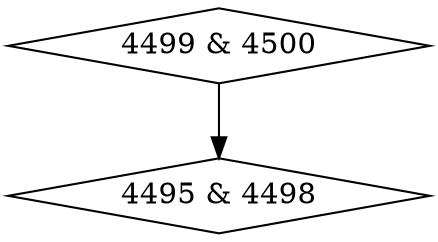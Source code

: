 digraph {
0 [label = "4495 & 4498", shape = diamond];
1 [label = "4499 & 4500", shape = diamond];
1->0;
}
